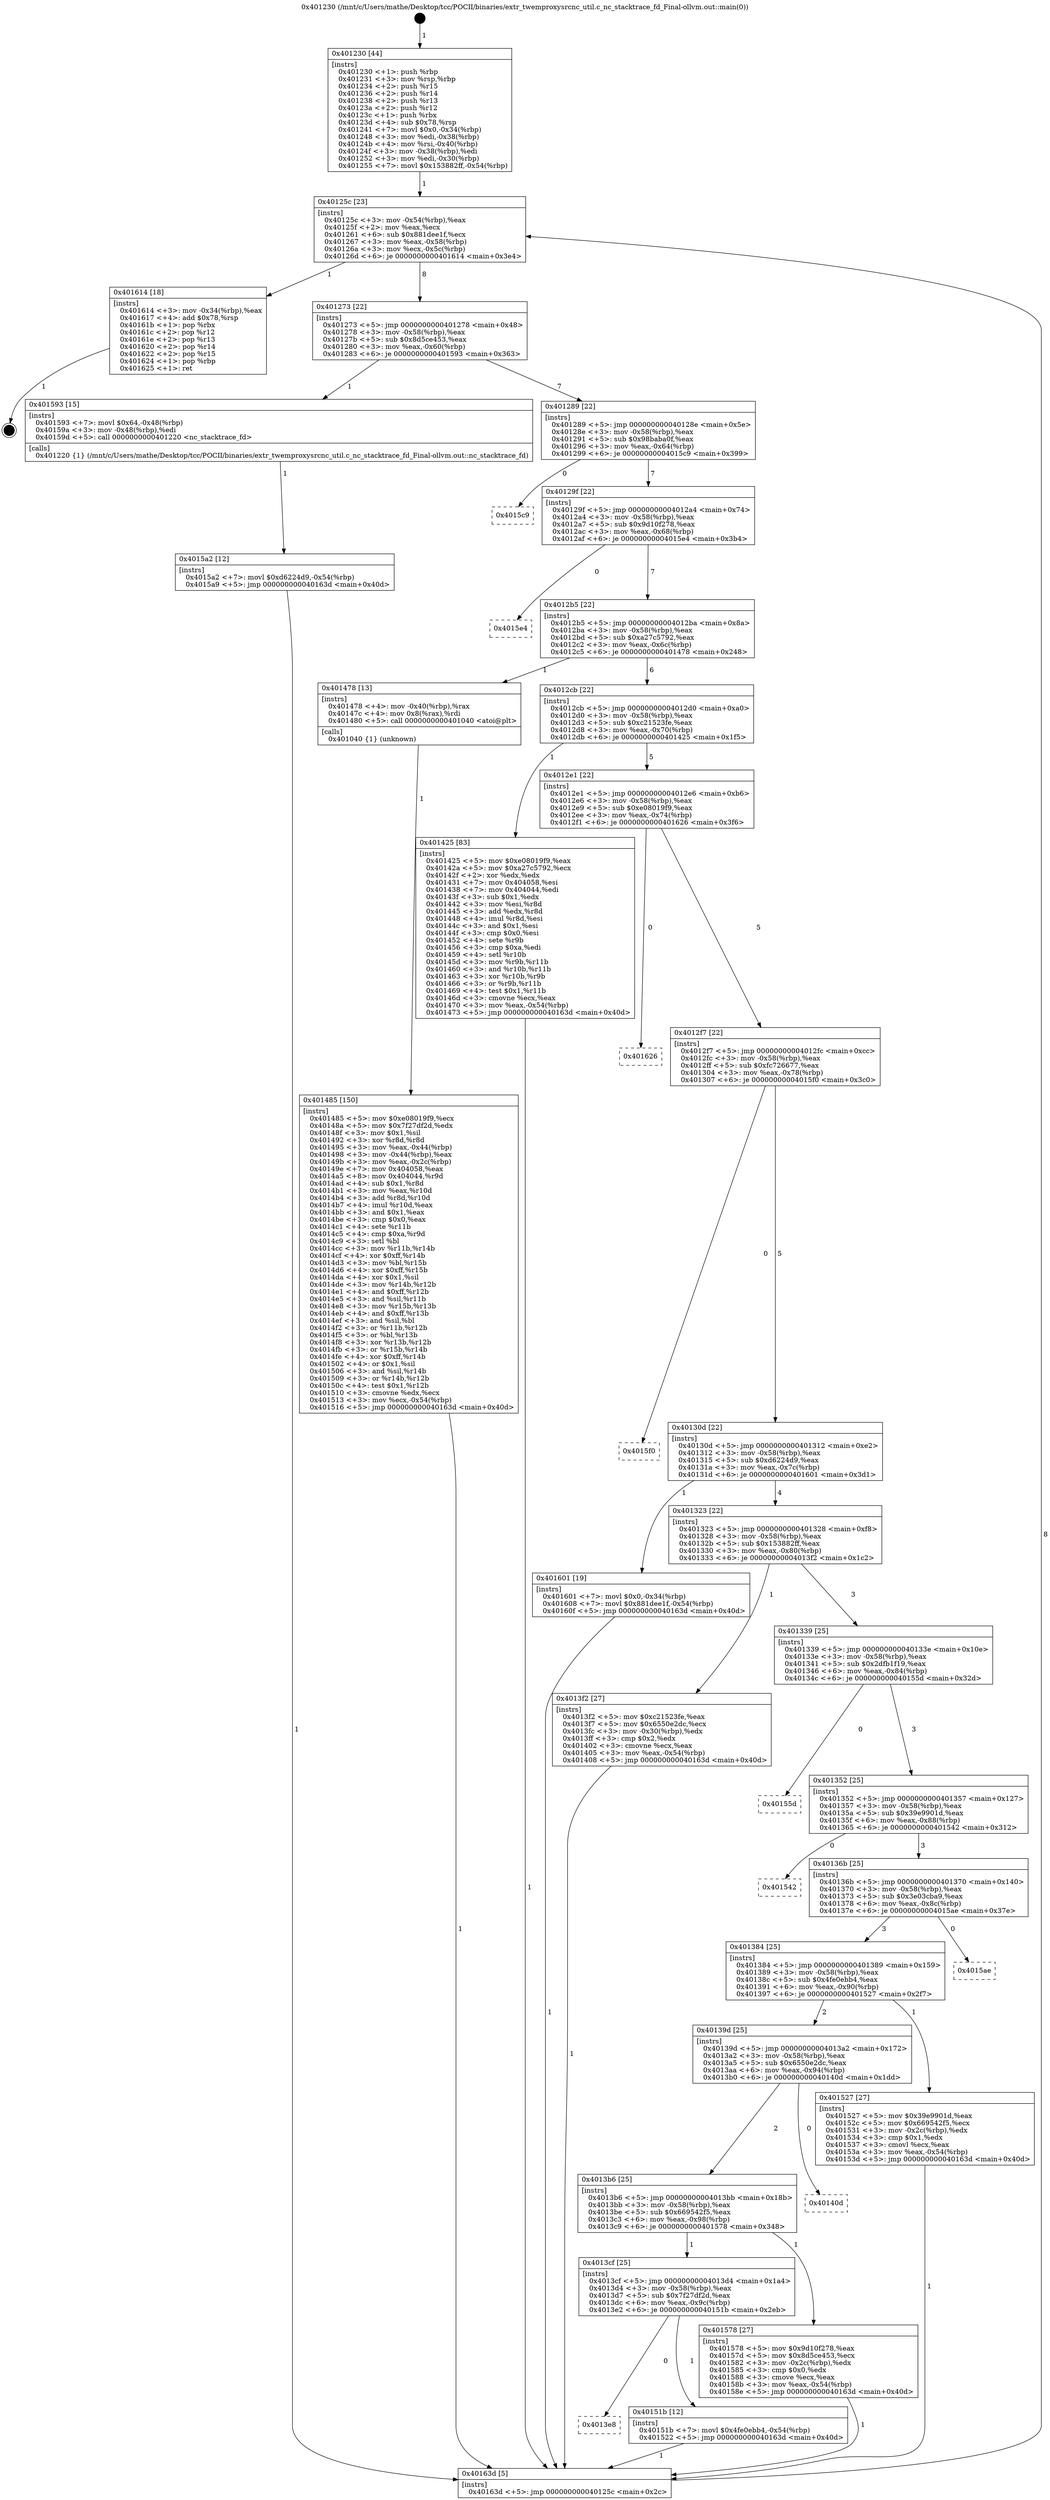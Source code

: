 digraph "0x401230" {
  label = "0x401230 (/mnt/c/Users/mathe/Desktop/tcc/POCII/binaries/extr_twemproxysrcnc_util.c_nc_stacktrace_fd_Final-ollvm.out::main(0))"
  labelloc = "t"
  node[shape=record]

  Entry [label="",width=0.3,height=0.3,shape=circle,fillcolor=black,style=filled]
  "0x40125c" [label="{
     0x40125c [23]\l
     | [instrs]\l
     &nbsp;&nbsp;0x40125c \<+3\>: mov -0x54(%rbp),%eax\l
     &nbsp;&nbsp;0x40125f \<+2\>: mov %eax,%ecx\l
     &nbsp;&nbsp;0x401261 \<+6\>: sub $0x881dee1f,%ecx\l
     &nbsp;&nbsp;0x401267 \<+3\>: mov %eax,-0x58(%rbp)\l
     &nbsp;&nbsp;0x40126a \<+3\>: mov %ecx,-0x5c(%rbp)\l
     &nbsp;&nbsp;0x40126d \<+6\>: je 0000000000401614 \<main+0x3e4\>\l
  }"]
  "0x401614" [label="{
     0x401614 [18]\l
     | [instrs]\l
     &nbsp;&nbsp;0x401614 \<+3\>: mov -0x34(%rbp),%eax\l
     &nbsp;&nbsp;0x401617 \<+4\>: add $0x78,%rsp\l
     &nbsp;&nbsp;0x40161b \<+1\>: pop %rbx\l
     &nbsp;&nbsp;0x40161c \<+2\>: pop %r12\l
     &nbsp;&nbsp;0x40161e \<+2\>: pop %r13\l
     &nbsp;&nbsp;0x401620 \<+2\>: pop %r14\l
     &nbsp;&nbsp;0x401622 \<+2\>: pop %r15\l
     &nbsp;&nbsp;0x401624 \<+1\>: pop %rbp\l
     &nbsp;&nbsp;0x401625 \<+1\>: ret\l
  }"]
  "0x401273" [label="{
     0x401273 [22]\l
     | [instrs]\l
     &nbsp;&nbsp;0x401273 \<+5\>: jmp 0000000000401278 \<main+0x48\>\l
     &nbsp;&nbsp;0x401278 \<+3\>: mov -0x58(%rbp),%eax\l
     &nbsp;&nbsp;0x40127b \<+5\>: sub $0x8d5ce453,%eax\l
     &nbsp;&nbsp;0x401280 \<+3\>: mov %eax,-0x60(%rbp)\l
     &nbsp;&nbsp;0x401283 \<+6\>: je 0000000000401593 \<main+0x363\>\l
  }"]
  Exit [label="",width=0.3,height=0.3,shape=circle,fillcolor=black,style=filled,peripheries=2]
  "0x401593" [label="{
     0x401593 [15]\l
     | [instrs]\l
     &nbsp;&nbsp;0x401593 \<+7\>: movl $0x64,-0x48(%rbp)\l
     &nbsp;&nbsp;0x40159a \<+3\>: mov -0x48(%rbp),%edi\l
     &nbsp;&nbsp;0x40159d \<+5\>: call 0000000000401220 \<nc_stacktrace_fd\>\l
     | [calls]\l
     &nbsp;&nbsp;0x401220 \{1\} (/mnt/c/Users/mathe/Desktop/tcc/POCII/binaries/extr_twemproxysrcnc_util.c_nc_stacktrace_fd_Final-ollvm.out::nc_stacktrace_fd)\l
  }"]
  "0x401289" [label="{
     0x401289 [22]\l
     | [instrs]\l
     &nbsp;&nbsp;0x401289 \<+5\>: jmp 000000000040128e \<main+0x5e\>\l
     &nbsp;&nbsp;0x40128e \<+3\>: mov -0x58(%rbp),%eax\l
     &nbsp;&nbsp;0x401291 \<+5\>: sub $0x98baba0f,%eax\l
     &nbsp;&nbsp;0x401296 \<+3\>: mov %eax,-0x64(%rbp)\l
     &nbsp;&nbsp;0x401299 \<+6\>: je 00000000004015c9 \<main+0x399\>\l
  }"]
  "0x4015a2" [label="{
     0x4015a2 [12]\l
     | [instrs]\l
     &nbsp;&nbsp;0x4015a2 \<+7\>: movl $0xd6224d9,-0x54(%rbp)\l
     &nbsp;&nbsp;0x4015a9 \<+5\>: jmp 000000000040163d \<main+0x40d\>\l
  }"]
  "0x4015c9" [label="{
     0x4015c9\l
  }", style=dashed]
  "0x40129f" [label="{
     0x40129f [22]\l
     | [instrs]\l
     &nbsp;&nbsp;0x40129f \<+5\>: jmp 00000000004012a4 \<main+0x74\>\l
     &nbsp;&nbsp;0x4012a4 \<+3\>: mov -0x58(%rbp),%eax\l
     &nbsp;&nbsp;0x4012a7 \<+5\>: sub $0x9d10f278,%eax\l
     &nbsp;&nbsp;0x4012ac \<+3\>: mov %eax,-0x68(%rbp)\l
     &nbsp;&nbsp;0x4012af \<+6\>: je 00000000004015e4 \<main+0x3b4\>\l
  }"]
  "0x4013e8" [label="{
     0x4013e8\l
  }", style=dashed]
  "0x4015e4" [label="{
     0x4015e4\l
  }", style=dashed]
  "0x4012b5" [label="{
     0x4012b5 [22]\l
     | [instrs]\l
     &nbsp;&nbsp;0x4012b5 \<+5\>: jmp 00000000004012ba \<main+0x8a\>\l
     &nbsp;&nbsp;0x4012ba \<+3\>: mov -0x58(%rbp),%eax\l
     &nbsp;&nbsp;0x4012bd \<+5\>: sub $0xa27c5792,%eax\l
     &nbsp;&nbsp;0x4012c2 \<+3\>: mov %eax,-0x6c(%rbp)\l
     &nbsp;&nbsp;0x4012c5 \<+6\>: je 0000000000401478 \<main+0x248\>\l
  }"]
  "0x40151b" [label="{
     0x40151b [12]\l
     | [instrs]\l
     &nbsp;&nbsp;0x40151b \<+7\>: movl $0x4fe0ebb4,-0x54(%rbp)\l
     &nbsp;&nbsp;0x401522 \<+5\>: jmp 000000000040163d \<main+0x40d\>\l
  }"]
  "0x401478" [label="{
     0x401478 [13]\l
     | [instrs]\l
     &nbsp;&nbsp;0x401478 \<+4\>: mov -0x40(%rbp),%rax\l
     &nbsp;&nbsp;0x40147c \<+4\>: mov 0x8(%rax),%rdi\l
     &nbsp;&nbsp;0x401480 \<+5\>: call 0000000000401040 \<atoi@plt\>\l
     | [calls]\l
     &nbsp;&nbsp;0x401040 \{1\} (unknown)\l
  }"]
  "0x4012cb" [label="{
     0x4012cb [22]\l
     | [instrs]\l
     &nbsp;&nbsp;0x4012cb \<+5\>: jmp 00000000004012d0 \<main+0xa0\>\l
     &nbsp;&nbsp;0x4012d0 \<+3\>: mov -0x58(%rbp),%eax\l
     &nbsp;&nbsp;0x4012d3 \<+5\>: sub $0xc21523fe,%eax\l
     &nbsp;&nbsp;0x4012d8 \<+3\>: mov %eax,-0x70(%rbp)\l
     &nbsp;&nbsp;0x4012db \<+6\>: je 0000000000401425 \<main+0x1f5\>\l
  }"]
  "0x4013cf" [label="{
     0x4013cf [25]\l
     | [instrs]\l
     &nbsp;&nbsp;0x4013cf \<+5\>: jmp 00000000004013d4 \<main+0x1a4\>\l
     &nbsp;&nbsp;0x4013d4 \<+3\>: mov -0x58(%rbp),%eax\l
     &nbsp;&nbsp;0x4013d7 \<+5\>: sub $0x7f27df2d,%eax\l
     &nbsp;&nbsp;0x4013dc \<+6\>: mov %eax,-0x9c(%rbp)\l
     &nbsp;&nbsp;0x4013e2 \<+6\>: je 000000000040151b \<main+0x2eb\>\l
  }"]
  "0x401425" [label="{
     0x401425 [83]\l
     | [instrs]\l
     &nbsp;&nbsp;0x401425 \<+5\>: mov $0xe08019f9,%eax\l
     &nbsp;&nbsp;0x40142a \<+5\>: mov $0xa27c5792,%ecx\l
     &nbsp;&nbsp;0x40142f \<+2\>: xor %edx,%edx\l
     &nbsp;&nbsp;0x401431 \<+7\>: mov 0x404058,%esi\l
     &nbsp;&nbsp;0x401438 \<+7\>: mov 0x404044,%edi\l
     &nbsp;&nbsp;0x40143f \<+3\>: sub $0x1,%edx\l
     &nbsp;&nbsp;0x401442 \<+3\>: mov %esi,%r8d\l
     &nbsp;&nbsp;0x401445 \<+3\>: add %edx,%r8d\l
     &nbsp;&nbsp;0x401448 \<+4\>: imul %r8d,%esi\l
     &nbsp;&nbsp;0x40144c \<+3\>: and $0x1,%esi\l
     &nbsp;&nbsp;0x40144f \<+3\>: cmp $0x0,%esi\l
     &nbsp;&nbsp;0x401452 \<+4\>: sete %r9b\l
     &nbsp;&nbsp;0x401456 \<+3\>: cmp $0xa,%edi\l
     &nbsp;&nbsp;0x401459 \<+4\>: setl %r10b\l
     &nbsp;&nbsp;0x40145d \<+3\>: mov %r9b,%r11b\l
     &nbsp;&nbsp;0x401460 \<+3\>: and %r10b,%r11b\l
     &nbsp;&nbsp;0x401463 \<+3\>: xor %r10b,%r9b\l
     &nbsp;&nbsp;0x401466 \<+3\>: or %r9b,%r11b\l
     &nbsp;&nbsp;0x401469 \<+4\>: test $0x1,%r11b\l
     &nbsp;&nbsp;0x40146d \<+3\>: cmovne %ecx,%eax\l
     &nbsp;&nbsp;0x401470 \<+3\>: mov %eax,-0x54(%rbp)\l
     &nbsp;&nbsp;0x401473 \<+5\>: jmp 000000000040163d \<main+0x40d\>\l
  }"]
  "0x4012e1" [label="{
     0x4012e1 [22]\l
     | [instrs]\l
     &nbsp;&nbsp;0x4012e1 \<+5\>: jmp 00000000004012e6 \<main+0xb6\>\l
     &nbsp;&nbsp;0x4012e6 \<+3\>: mov -0x58(%rbp),%eax\l
     &nbsp;&nbsp;0x4012e9 \<+5\>: sub $0xe08019f9,%eax\l
     &nbsp;&nbsp;0x4012ee \<+3\>: mov %eax,-0x74(%rbp)\l
     &nbsp;&nbsp;0x4012f1 \<+6\>: je 0000000000401626 \<main+0x3f6\>\l
  }"]
  "0x401578" [label="{
     0x401578 [27]\l
     | [instrs]\l
     &nbsp;&nbsp;0x401578 \<+5\>: mov $0x9d10f278,%eax\l
     &nbsp;&nbsp;0x40157d \<+5\>: mov $0x8d5ce453,%ecx\l
     &nbsp;&nbsp;0x401582 \<+3\>: mov -0x2c(%rbp),%edx\l
     &nbsp;&nbsp;0x401585 \<+3\>: cmp $0x0,%edx\l
     &nbsp;&nbsp;0x401588 \<+3\>: cmove %ecx,%eax\l
     &nbsp;&nbsp;0x40158b \<+3\>: mov %eax,-0x54(%rbp)\l
     &nbsp;&nbsp;0x40158e \<+5\>: jmp 000000000040163d \<main+0x40d\>\l
  }"]
  "0x401626" [label="{
     0x401626\l
  }", style=dashed]
  "0x4012f7" [label="{
     0x4012f7 [22]\l
     | [instrs]\l
     &nbsp;&nbsp;0x4012f7 \<+5\>: jmp 00000000004012fc \<main+0xcc\>\l
     &nbsp;&nbsp;0x4012fc \<+3\>: mov -0x58(%rbp),%eax\l
     &nbsp;&nbsp;0x4012ff \<+5\>: sub $0xfc726677,%eax\l
     &nbsp;&nbsp;0x401304 \<+3\>: mov %eax,-0x78(%rbp)\l
     &nbsp;&nbsp;0x401307 \<+6\>: je 00000000004015f0 \<main+0x3c0\>\l
  }"]
  "0x4013b6" [label="{
     0x4013b6 [25]\l
     | [instrs]\l
     &nbsp;&nbsp;0x4013b6 \<+5\>: jmp 00000000004013bb \<main+0x18b\>\l
     &nbsp;&nbsp;0x4013bb \<+3\>: mov -0x58(%rbp),%eax\l
     &nbsp;&nbsp;0x4013be \<+5\>: sub $0x669542f5,%eax\l
     &nbsp;&nbsp;0x4013c3 \<+6\>: mov %eax,-0x98(%rbp)\l
     &nbsp;&nbsp;0x4013c9 \<+6\>: je 0000000000401578 \<main+0x348\>\l
  }"]
  "0x4015f0" [label="{
     0x4015f0\l
  }", style=dashed]
  "0x40130d" [label="{
     0x40130d [22]\l
     | [instrs]\l
     &nbsp;&nbsp;0x40130d \<+5\>: jmp 0000000000401312 \<main+0xe2\>\l
     &nbsp;&nbsp;0x401312 \<+3\>: mov -0x58(%rbp),%eax\l
     &nbsp;&nbsp;0x401315 \<+5\>: sub $0xd6224d9,%eax\l
     &nbsp;&nbsp;0x40131a \<+3\>: mov %eax,-0x7c(%rbp)\l
     &nbsp;&nbsp;0x40131d \<+6\>: je 0000000000401601 \<main+0x3d1\>\l
  }"]
  "0x40140d" [label="{
     0x40140d\l
  }", style=dashed]
  "0x401601" [label="{
     0x401601 [19]\l
     | [instrs]\l
     &nbsp;&nbsp;0x401601 \<+7\>: movl $0x0,-0x34(%rbp)\l
     &nbsp;&nbsp;0x401608 \<+7\>: movl $0x881dee1f,-0x54(%rbp)\l
     &nbsp;&nbsp;0x40160f \<+5\>: jmp 000000000040163d \<main+0x40d\>\l
  }"]
  "0x401323" [label="{
     0x401323 [22]\l
     | [instrs]\l
     &nbsp;&nbsp;0x401323 \<+5\>: jmp 0000000000401328 \<main+0xf8\>\l
     &nbsp;&nbsp;0x401328 \<+3\>: mov -0x58(%rbp),%eax\l
     &nbsp;&nbsp;0x40132b \<+5\>: sub $0x153882ff,%eax\l
     &nbsp;&nbsp;0x401330 \<+3\>: mov %eax,-0x80(%rbp)\l
     &nbsp;&nbsp;0x401333 \<+6\>: je 00000000004013f2 \<main+0x1c2\>\l
  }"]
  "0x40139d" [label="{
     0x40139d [25]\l
     | [instrs]\l
     &nbsp;&nbsp;0x40139d \<+5\>: jmp 00000000004013a2 \<main+0x172\>\l
     &nbsp;&nbsp;0x4013a2 \<+3\>: mov -0x58(%rbp),%eax\l
     &nbsp;&nbsp;0x4013a5 \<+5\>: sub $0x6550e2dc,%eax\l
     &nbsp;&nbsp;0x4013aa \<+6\>: mov %eax,-0x94(%rbp)\l
     &nbsp;&nbsp;0x4013b0 \<+6\>: je 000000000040140d \<main+0x1dd\>\l
  }"]
  "0x4013f2" [label="{
     0x4013f2 [27]\l
     | [instrs]\l
     &nbsp;&nbsp;0x4013f2 \<+5\>: mov $0xc21523fe,%eax\l
     &nbsp;&nbsp;0x4013f7 \<+5\>: mov $0x6550e2dc,%ecx\l
     &nbsp;&nbsp;0x4013fc \<+3\>: mov -0x30(%rbp),%edx\l
     &nbsp;&nbsp;0x4013ff \<+3\>: cmp $0x2,%edx\l
     &nbsp;&nbsp;0x401402 \<+3\>: cmovne %ecx,%eax\l
     &nbsp;&nbsp;0x401405 \<+3\>: mov %eax,-0x54(%rbp)\l
     &nbsp;&nbsp;0x401408 \<+5\>: jmp 000000000040163d \<main+0x40d\>\l
  }"]
  "0x401339" [label="{
     0x401339 [25]\l
     | [instrs]\l
     &nbsp;&nbsp;0x401339 \<+5\>: jmp 000000000040133e \<main+0x10e\>\l
     &nbsp;&nbsp;0x40133e \<+3\>: mov -0x58(%rbp),%eax\l
     &nbsp;&nbsp;0x401341 \<+5\>: sub $0x2dfb1f19,%eax\l
     &nbsp;&nbsp;0x401346 \<+6\>: mov %eax,-0x84(%rbp)\l
     &nbsp;&nbsp;0x40134c \<+6\>: je 000000000040155d \<main+0x32d\>\l
  }"]
  "0x40163d" [label="{
     0x40163d [5]\l
     | [instrs]\l
     &nbsp;&nbsp;0x40163d \<+5\>: jmp 000000000040125c \<main+0x2c\>\l
  }"]
  "0x401230" [label="{
     0x401230 [44]\l
     | [instrs]\l
     &nbsp;&nbsp;0x401230 \<+1\>: push %rbp\l
     &nbsp;&nbsp;0x401231 \<+3\>: mov %rsp,%rbp\l
     &nbsp;&nbsp;0x401234 \<+2\>: push %r15\l
     &nbsp;&nbsp;0x401236 \<+2\>: push %r14\l
     &nbsp;&nbsp;0x401238 \<+2\>: push %r13\l
     &nbsp;&nbsp;0x40123a \<+2\>: push %r12\l
     &nbsp;&nbsp;0x40123c \<+1\>: push %rbx\l
     &nbsp;&nbsp;0x40123d \<+4\>: sub $0x78,%rsp\l
     &nbsp;&nbsp;0x401241 \<+7\>: movl $0x0,-0x34(%rbp)\l
     &nbsp;&nbsp;0x401248 \<+3\>: mov %edi,-0x38(%rbp)\l
     &nbsp;&nbsp;0x40124b \<+4\>: mov %rsi,-0x40(%rbp)\l
     &nbsp;&nbsp;0x40124f \<+3\>: mov -0x38(%rbp),%edi\l
     &nbsp;&nbsp;0x401252 \<+3\>: mov %edi,-0x30(%rbp)\l
     &nbsp;&nbsp;0x401255 \<+7\>: movl $0x153882ff,-0x54(%rbp)\l
  }"]
  "0x401485" [label="{
     0x401485 [150]\l
     | [instrs]\l
     &nbsp;&nbsp;0x401485 \<+5\>: mov $0xe08019f9,%ecx\l
     &nbsp;&nbsp;0x40148a \<+5\>: mov $0x7f27df2d,%edx\l
     &nbsp;&nbsp;0x40148f \<+3\>: mov $0x1,%sil\l
     &nbsp;&nbsp;0x401492 \<+3\>: xor %r8d,%r8d\l
     &nbsp;&nbsp;0x401495 \<+3\>: mov %eax,-0x44(%rbp)\l
     &nbsp;&nbsp;0x401498 \<+3\>: mov -0x44(%rbp),%eax\l
     &nbsp;&nbsp;0x40149b \<+3\>: mov %eax,-0x2c(%rbp)\l
     &nbsp;&nbsp;0x40149e \<+7\>: mov 0x404058,%eax\l
     &nbsp;&nbsp;0x4014a5 \<+8\>: mov 0x404044,%r9d\l
     &nbsp;&nbsp;0x4014ad \<+4\>: sub $0x1,%r8d\l
     &nbsp;&nbsp;0x4014b1 \<+3\>: mov %eax,%r10d\l
     &nbsp;&nbsp;0x4014b4 \<+3\>: add %r8d,%r10d\l
     &nbsp;&nbsp;0x4014b7 \<+4\>: imul %r10d,%eax\l
     &nbsp;&nbsp;0x4014bb \<+3\>: and $0x1,%eax\l
     &nbsp;&nbsp;0x4014be \<+3\>: cmp $0x0,%eax\l
     &nbsp;&nbsp;0x4014c1 \<+4\>: sete %r11b\l
     &nbsp;&nbsp;0x4014c5 \<+4\>: cmp $0xa,%r9d\l
     &nbsp;&nbsp;0x4014c9 \<+3\>: setl %bl\l
     &nbsp;&nbsp;0x4014cc \<+3\>: mov %r11b,%r14b\l
     &nbsp;&nbsp;0x4014cf \<+4\>: xor $0xff,%r14b\l
     &nbsp;&nbsp;0x4014d3 \<+3\>: mov %bl,%r15b\l
     &nbsp;&nbsp;0x4014d6 \<+4\>: xor $0xff,%r15b\l
     &nbsp;&nbsp;0x4014da \<+4\>: xor $0x1,%sil\l
     &nbsp;&nbsp;0x4014de \<+3\>: mov %r14b,%r12b\l
     &nbsp;&nbsp;0x4014e1 \<+4\>: and $0xff,%r12b\l
     &nbsp;&nbsp;0x4014e5 \<+3\>: and %sil,%r11b\l
     &nbsp;&nbsp;0x4014e8 \<+3\>: mov %r15b,%r13b\l
     &nbsp;&nbsp;0x4014eb \<+4\>: and $0xff,%r13b\l
     &nbsp;&nbsp;0x4014ef \<+3\>: and %sil,%bl\l
     &nbsp;&nbsp;0x4014f2 \<+3\>: or %r11b,%r12b\l
     &nbsp;&nbsp;0x4014f5 \<+3\>: or %bl,%r13b\l
     &nbsp;&nbsp;0x4014f8 \<+3\>: xor %r13b,%r12b\l
     &nbsp;&nbsp;0x4014fb \<+3\>: or %r15b,%r14b\l
     &nbsp;&nbsp;0x4014fe \<+4\>: xor $0xff,%r14b\l
     &nbsp;&nbsp;0x401502 \<+4\>: or $0x1,%sil\l
     &nbsp;&nbsp;0x401506 \<+3\>: and %sil,%r14b\l
     &nbsp;&nbsp;0x401509 \<+3\>: or %r14b,%r12b\l
     &nbsp;&nbsp;0x40150c \<+4\>: test $0x1,%r12b\l
     &nbsp;&nbsp;0x401510 \<+3\>: cmovne %edx,%ecx\l
     &nbsp;&nbsp;0x401513 \<+3\>: mov %ecx,-0x54(%rbp)\l
     &nbsp;&nbsp;0x401516 \<+5\>: jmp 000000000040163d \<main+0x40d\>\l
  }"]
  "0x401527" [label="{
     0x401527 [27]\l
     | [instrs]\l
     &nbsp;&nbsp;0x401527 \<+5\>: mov $0x39e9901d,%eax\l
     &nbsp;&nbsp;0x40152c \<+5\>: mov $0x669542f5,%ecx\l
     &nbsp;&nbsp;0x401531 \<+3\>: mov -0x2c(%rbp),%edx\l
     &nbsp;&nbsp;0x401534 \<+3\>: cmp $0x1,%edx\l
     &nbsp;&nbsp;0x401537 \<+3\>: cmovl %ecx,%eax\l
     &nbsp;&nbsp;0x40153a \<+3\>: mov %eax,-0x54(%rbp)\l
     &nbsp;&nbsp;0x40153d \<+5\>: jmp 000000000040163d \<main+0x40d\>\l
  }"]
  "0x40155d" [label="{
     0x40155d\l
  }", style=dashed]
  "0x401352" [label="{
     0x401352 [25]\l
     | [instrs]\l
     &nbsp;&nbsp;0x401352 \<+5\>: jmp 0000000000401357 \<main+0x127\>\l
     &nbsp;&nbsp;0x401357 \<+3\>: mov -0x58(%rbp),%eax\l
     &nbsp;&nbsp;0x40135a \<+5\>: sub $0x39e9901d,%eax\l
     &nbsp;&nbsp;0x40135f \<+6\>: mov %eax,-0x88(%rbp)\l
     &nbsp;&nbsp;0x401365 \<+6\>: je 0000000000401542 \<main+0x312\>\l
  }"]
  "0x401384" [label="{
     0x401384 [25]\l
     | [instrs]\l
     &nbsp;&nbsp;0x401384 \<+5\>: jmp 0000000000401389 \<main+0x159\>\l
     &nbsp;&nbsp;0x401389 \<+3\>: mov -0x58(%rbp),%eax\l
     &nbsp;&nbsp;0x40138c \<+5\>: sub $0x4fe0ebb4,%eax\l
     &nbsp;&nbsp;0x401391 \<+6\>: mov %eax,-0x90(%rbp)\l
     &nbsp;&nbsp;0x401397 \<+6\>: je 0000000000401527 \<main+0x2f7\>\l
  }"]
  "0x401542" [label="{
     0x401542\l
  }", style=dashed]
  "0x40136b" [label="{
     0x40136b [25]\l
     | [instrs]\l
     &nbsp;&nbsp;0x40136b \<+5\>: jmp 0000000000401370 \<main+0x140\>\l
     &nbsp;&nbsp;0x401370 \<+3\>: mov -0x58(%rbp),%eax\l
     &nbsp;&nbsp;0x401373 \<+5\>: sub $0x3e03cba9,%eax\l
     &nbsp;&nbsp;0x401378 \<+6\>: mov %eax,-0x8c(%rbp)\l
     &nbsp;&nbsp;0x40137e \<+6\>: je 00000000004015ae \<main+0x37e\>\l
  }"]
  "0x4015ae" [label="{
     0x4015ae\l
  }", style=dashed]
  Entry -> "0x401230" [label=" 1"]
  "0x40125c" -> "0x401614" [label=" 1"]
  "0x40125c" -> "0x401273" [label=" 8"]
  "0x401614" -> Exit [label=" 1"]
  "0x401273" -> "0x401593" [label=" 1"]
  "0x401273" -> "0x401289" [label=" 7"]
  "0x401601" -> "0x40163d" [label=" 1"]
  "0x401289" -> "0x4015c9" [label=" 0"]
  "0x401289" -> "0x40129f" [label=" 7"]
  "0x4015a2" -> "0x40163d" [label=" 1"]
  "0x40129f" -> "0x4015e4" [label=" 0"]
  "0x40129f" -> "0x4012b5" [label=" 7"]
  "0x401593" -> "0x4015a2" [label=" 1"]
  "0x4012b5" -> "0x401478" [label=" 1"]
  "0x4012b5" -> "0x4012cb" [label=" 6"]
  "0x401578" -> "0x40163d" [label=" 1"]
  "0x4012cb" -> "0x401425" [label=" 1"]
  "0x4012cb" -> "0x4012e1" [label=" 5"]
  "0x40151b" -> "0x40163d" [label=" 1"]
  "0x4012e1" -> "0x401626" [label=" 0"]
  "0x4012e1" -> "0x4012f7" [label=" 5"]
  "0x4013cf" -> "0x4013e8" [label=" 0"]
  "0x4012f7" -> "0x4015f0" [label=" 0"]
  "0x4012f7" -> "0x40130d" [label=" 5"]
  "0x401527" -> "0x40163d" [label=" 1"]
  "0x40130d" -> "0x401601" [label=" 1"]
  "0x40130d" -> "0x401323" [label=" 4"]
  "0x4013b6" -> "0x4013cf" [label=" 1"]
  "0x401323" -> "0x4013f2" [label=" 1"]
  "0x401323" -> "0x401339" [label=" 3"]
  "0x4013f2" -> "0x40163d" [label=" 1"]
  "0x401230" -> "0x40125c" [label=" 1"]
  "0x40163d" -> "0x40125c" [label=" 8"]
  "0x401425" -> "0x40163d" [label=" 1"]
  "0x401478" -> "0x401485" [label=" 1"]
  "0x401485" -> "0x40163d" [label=" 1"]
  "0x4013cf" -> "0x40151b" [label=" 1"]
  "0x401339" -> "0x40155d" [label=" 0"]
  "0x401339" -> "0x401352" [label=" 3"]
  "0x40139d" -> "0x4013b6" [label=" 2"]
  "0x401352" -> "0x401542" [label=" 0"]
  "0x401352" -> "0x40136b" [label=" 3"]
  "0x4013b6" -> "0x401578" [label=" 1"]
  "0x40136b" -> "0x4015ae" [label=" 0"]
  "0x40136b" -> "0x401384" [label=" 3"]
  "0x40139d" -> "0x40140d" [label=" 0"]
  "0x401384" -> "0x401527" [label=" 1"]
  "0x401384" -> "0x40139d" [label=" 2"]
}
